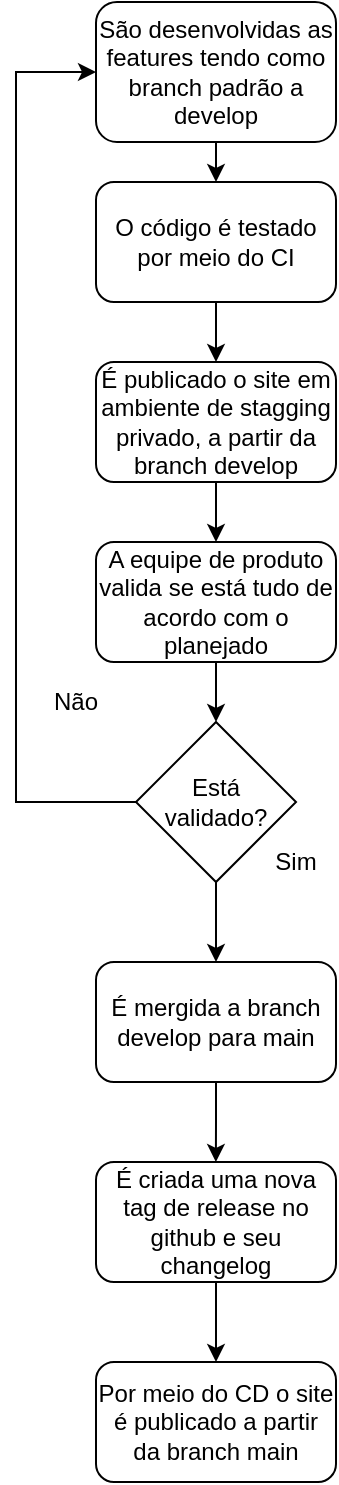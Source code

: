 <mxfile version="13.9.3" type="device"><diagram id="IXXz2OJ_RyZ8eGTR3agP" name="Page-1"><mxGraphModel dx="737" dy="457" grid="1" gridSize="10" guides="1" tooltips="1" connect="1" arrows="1" fold="1" page="1" pageScale="1" pageWidth="827" pageHeight="1169" math="0" shadow="0"><root><mxCell id="0"/><mxCell id="1" parent="0"/><mxCell id="2B6xajKCt5gWaBZ0Ardc-3" style="edgeStyle=orthogonalEdgeStyle;rounded=0;orthogonalLoop=1;jettySize=auto;html=1;exitX=0.5;exitY=1;exitDx=0;exitDy=0;entryX=0.5;entryY=0;entryDx=0;entryDy=0;" parent="1" source="2B6xajKCt5gWaBZ0Ardc-1" target="2B6xajKCt5gWaBZ0Ardc-14" edge="1"><mxGeometry relative="1" as="geometry"><mxPoint x="190" y="140" as="targetPoint"/></mxGeometry></mxCell><mxCell id="2B6xajKCt5gWaBZ0Ardc-1" value="São desenvolvidas as features tendo como branch padrão a develop" style="rounded=1;whiteSpace=wrap;html=1;" parent="1" vertex="1"><mxGeometry x="120" y="60" width="120" height="70" as="geometry"/></mxCell><mxCell id="2B6xajKCt5gWaBZ0Ardc-4" style="edgeStyle=orthogonalEdgeStyle;rounded=0;orthogonalLoop=1;jettySize=auto;html=1;exitX=0.5;exitY=1;exitDx=0;exitDy=0;entryX=0.5;entryY=0;entryDx=0;entryDy=0;" parent="1" source="2B6xajKCt5gWaBZ0Ardc-2" target="2B6xajKCt5gWaBZ0Ardc-5" edge="1"><mxGeometry relative="1" as="geometry"><mxPoint x="179.941" y="300" as="targetPoint"/></mxGeometry></mxCell><mxCell id="2B6xajKCt5gWaBZ0Ardc-2" value="É publicado o site em ambiente de stagging privado, a partir da branch develop" style="rounded=1;whiteSpace=wrap;html=1;" parent="1" vertex="1"><mxGeometry x="120" y="240" width="120" height="60" as="geometry"/></mxCell><mxCell id="2B6xajKCt5gWaBZ0Ardc-7" style="edgeStyle=orthogonalEdgeStyle;rounded=0;orthogonalLoop=1;jettySize=auto;html=1;exitX=0.5;exitY=1;exitDx=0;exitDy=0;entryX=0.5;entryY=0;entryDx=0;entryDy=0;" parent="1" source="2B6xajKCt5gWaBZ0Ardc-5" target="2B6xajKCt5gWaBZ0Ardc-6" edge="1"><mxGeometry relative="1" as="geometry"/></mxCell><mxCell id="2B6xajKCt5gWaBZ0Ardc-5" value="A equipe de produto valida se está tudo de acordo com o planejado" style="rounded=1;whiteSpace=wrap;html=1;" parent="1" vertex="1"><mxGeometry x="120" y="330" width="120" height="60" as="geometry"/></mxCell><mxCell id="2B6xajKCt5gWaBZ0Ardc-8" style="edgeStyle=orthogonalEdgeStyle;rounded=0;orthogonalLoop=1;jettySize=auto;html=1;entryX=0;entryY=0.5;entryDx=0;entryDy=0;exitX=0;exitY=0.5;exitDx=0;exitDy=0;" parent="1" source="2B6xajKCt5gWaBZ0Ardc-6" target="2B6xajKCt5gWaBZ0Ardc-1" edge="1"><mxGeometry relative="1" as="geometry"><mxPoint x="80" y="90" as="targetPoint"/><Array as="points"><mxPoint x="80" y="460"/><mxPoint x="80" y="95"/></Array></mxGeometry></mxCell><mxCell id="2B6xajKCt5gWaBZ0Ardc-9" style="edgeStyle=orthogonalEdgeStyle;rounded=0;orthogonalLoop=1;jettySize=auto;html=1;exitX=0.5;exitY=1;exitDx=0;exitDy=0;entryX=0.5;entryY=0;entryDx=0;entryDy=0;" parent="1" source="2B6xajKCt5gWaBZ0Ardc-6" target="2B6xajKCt5gWaBZ0Ardc-16" edge="1"><mxGeometry relative="1" as="geometry"><mxPoint x="179.941" y="520" as="targetPoint"/></mxGeometry></mxCell><mxCell id="2B6xajKCt5gWaBZ0Ardc-6" value="Está validado?" style="rhombus;whiteSpace=wrap;html=1;" parent="1" vertex="1"><mxGeometry x="140" y="420" width="80" height="80" as="geometry"/></mxCell><mxCell id="2B6xajKCt5gWaBZ0Ardc-11" value="Não" style="text;html=1;strokeColor=none;fillColor=none;align=center;verticalAlign=middle;whiteSpace=wrap;rounded=0;" parent="1" vertex="1"><mxGeometry x="90" y="400" width="40" height="20" as="geometry"/></mxCell><mxCell id="2B6xajKCt5gWaBZ0Ardc-12" value="Sim" style="text;html=1;strokeColor=none;fillColor=none;align=center;verticalAlign=middle;whiteSpace=wrap;rounded=0;" parent="1" vertex="1"><mxGeometry x="200" y="480" width="40" height="20" as="geometry"/></mxCell><mxCell id="2B6xajKCt5gWaBZ0Ardc-15" style="edgeStyle=orthogonalEdgeStyle;rounded=0;orthogonalLoop=1;jettySize=auto;html=1;exitX=0.5;exitY=1;exitDx=0;exitDy=0;" parent="1" source="2B6xajKCt5gWaBZ0Ardc-14" target="2B6xajKCt5gWaBZ0Ardc-2" edge="1"><mxGeometry relative="1" as="geometry"/></mxCell><mxCell id="2B6xajKCt5gWaBZ0Ardc-14" value="O código é testado por meio do CI" style="rounded=1;whiteSpace=wrap;html=1;" parent="1" vertex="1"><mxGeometry x="120" y="150" width="120" height="60" as="geometry"/></mxCell><mxCell id="2B6xajKCt5gWaBZ0Ardc-17" style="edgeStyle=orthogonalEdgeStyle;rounded=0;orthogonalLoop=1;jettySize=auto;html=1;exitX=0.5;exitY=1;exitDx=0;exitDy=0;" parent="1" source="2B6xajKCt5gWaBZ0Ardc-16" edge="1"><mxGeometry relative="1" as="geometry"><mxPoint x="179.941" y="640" as="targetPoint"/></mxGeometry></mxCell><mxCell id="2B6xajKCt5gWaBZ0Ardc-16" value="É mergida a branch develop para main" style="rounded=1;whiteSpace=wrap;html=1;" parent="1" vertex="1"><mxGeometry x="120" y="540" width="120" height="60" as="geometry"/></mxCell><mxCell id="2B6xajKCt5gWaBZ0Ardc-19" style="edgeStyle=orthogonalEdgeStyle;rounded=0;orthogonalLoop=1;jettySize=auto;html=1;" parent="1" source="2B6xajKCt5gWaBZ0Ardc-18" edge="1"><mxGeometry relative="1" as="geometry"><mxPoint x="180" y="740" as="targetPoint"/></mxGeometry></mxCell><mxCell id="2B6xajKCt5gWaBZ0Ardc-18" value="É criada uma nova tag de&amp;nbsp;release no github e seu changelog" style="rounded=1;whiteSpace=wrap;html=1;" parent="1" vertex="1"><mxGeometry x="120" y="640" width="120" height="60" as="geometry"/></mxCell><mxCell id="2B6xajKCt5gWaBZ0Ardc-20" value="Por meio do CD o site é publicado a partir da branch main" style="rounded=1;whiteSpace=wrap;html=1;" parent="1" vertex="1"><mxGeometry x="120" y="740" width="120" height="60" as="geometry"/></mxCell></root></mxGraphModel></diagram></mxfile>
